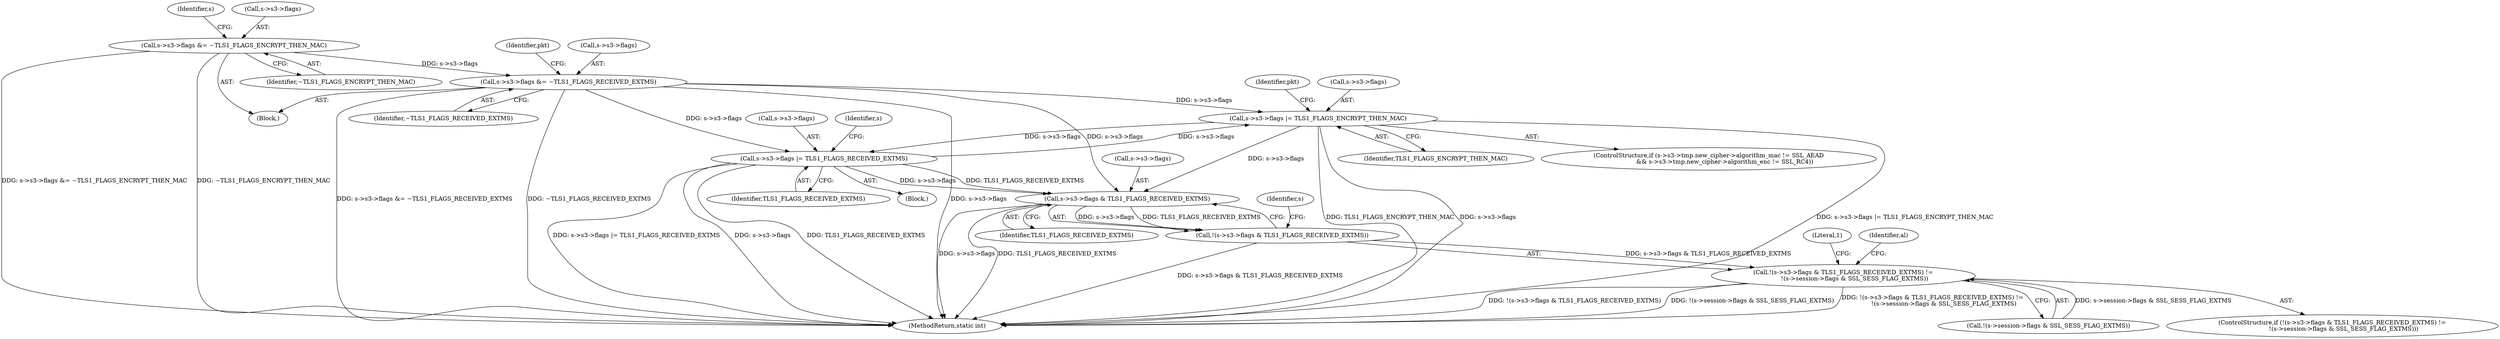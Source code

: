digraph "1_openssl_4ad93618d26a3ea23d36ad5498ff4f59eff3a4d2_8@del" {
"1000845" [label="(Call,s->s3->flags |= TLS1_FLAGS_ENCRYPT_THEN_MAC)"];
"1000171" [label="(Call,s->s3->flags &= ~TLS1_FLAGS_RECEIVED_EXTMS)"];
"1000164" [label="(Call,s->s3->flags &= ~TLS1_FLAGS_ENCRYPT_THEN_MAC)"];
"1000858" [label="(Call,s->s3->flags |= TLS1_FLAGS_RECEIVED_EXTMS)"];
"1000845" [label="(Call,s->s3->flags |= TLS1_FLAGS_ENCRYPT_THEN_MAC)"];
"1000994" [label="(Call,s->s3->flags & TLS1_FLAGS_RECEIVED_EXTMS)"];
"1000993" [label="(Call,!(s->s3->flags & TLS1_FLAGS_RECEIVED_EXTMS))"];
"1000992" [label="(Call,!(s->s3->flags & TLS1_FLAGS_RECEIVED_EXTMS) !=\n            !(s->session->flags & SSL_SESS_FLAG_EXTMS))"];
"1000859" [label="(Call,s->s3->flags)"];
"1000992" [label="(Call,!(s->s3->flags & TLS1_FLAGS_RECEIVED_EXTMS) !=\n            !(s->session->flags & SSL_SESS_FLAG_EXTMS))"];
"1000857" [label="(Block,)"];
"1001001" [label="(Call,!(s->session->flags & SSL_SESS_FLAG_EXTMS))"];
"1000868" [label="(Identifier,s)"];
"1000993" [label="(Call,!(s->s3->flags & TLS1_FLAGS_RECEIVED_EXTMS))"];
"1000170" [label="(Identifier,~TLS1_FLAGS_ENCRYPT_THEN_MAC)"];
"1000172" [label="(Call,s->s3->flags)"];
"1001021" [label="(MethodReturn,static int)"];
"1001000" [label="(Identifier,TLS1_FLAGS_RECEIVED_EXTMS)"];
"1000119" [label="(Block,)"];
"1000181" [label="(Identifier,pkt)"];
"1000864" [label="(Identifier,TLS1_FLAGS_RECEIVED_EXTMS)"];
"1000171" [label="(Call,s->s3->flags &= ~TLS1_FLAGS_RECEIVED_EXTMS)"];
"1000164" [label="(Call,s->s3->flags &= ~TLS1_FLAGS_ENCRYPT_THEN_MAC)"];
"1000991" [label="(ControlStructure,if (!(s->s3->flags & TLS1_FLAGS_RECEIVED_EXTMS) !=\n            !(s->session->flags & SSL_SESS_FLAG_EXTMS)))"];
"1000858" [label="(Call,s->s3->flags |= TLS1_FLAGS_RECEIVED_EXTMS)"];
"1000995" [label="(Call,s->s3->flags)"];
"1001020" [label="(Literal,1)"];
"1000851" [label="(Identifier,TLS1_FLAGS_ENCRYPT_THEN_MAC)"];
"1000994" [label="(Call,s->s3->flags & TLS1_FLAGS_RECEIVED_EXTMS)"];
"1000177" [label="(Identifier,~TLS1_FLAGS_RECEIVED_EXTMS)"];
"1000821" [label="(ControlStructure,if (s->s3->tmp.new_cipher->algorithm_mac != SSL_AEAD\n                 && s->s3->tmp.new_cipher->algorithm_enc != SSL_RC4))"];
"1001005" [label="(Identifier,s)"];
"1000846" [label="(Call,s->s3->flags)"];
"1000174" [label="(Identifier,s)"];
"1000165" [label="(Call,s->s3->flags)"];
"1000211" [label="(Identifier,pkt)"];
"1001012" [label="(Identifier,al)"];
"1000845" [label="(Call,s->s3->flags |= TLS1_FLAGS_ENCRYPT_THEN_MAC)"];
"1000845" -> "1000821"  [label="AST: "];
"1000845" -> "1000851"  [label="CFG: "];
"1000846" -> "1000845"  [label="AST: "];
"1000851" -> "1000845"  [label="AST: "];
"1000211" -> "1000845"  [label="CFG: "];
"1000845" -> "1001021"  [label="DDG: TLS1_FLAGS_ENCRYPT_THEN_MAC"];
"1000845" -> "1001021"  [label="DDG: s->s3->flags"];
"1000845" -> "1001021"  [label="DDG: s->s3->flags |= TLS1_FLAGS_ENCRYPT_THEN_MAC"];
"1000171" -> "1000845"  [label="DDG: s->s3->flags"];
"1000858" -> "1000845"  [label="DDG: s->s3->flags"];
"1000845" -> "1000858"  [label="DDG: s->s3->flags"];
"1000845" -> "1000994"  [label="DDG: s->s3->flags"];
"1000171" -> "1000119"  [label="AST: "];
"1000171" -> "1000177"  [label="CFG: "];
"1000172" -> "1000171"  [label="AST: "];
"1000177" -> "1000171"  [label="AST: "];
"1000181" -> "1000171"  [label="CFG: "];
"1000171" -> "1001021"  [label="DDG: s->s3->flags"];
"1000171" -> "1001021"  [label="DDG: s->s3->flags &= ~TLS1_FLAGS_RECEIVED_EXTMS"];
"1000171" -> "1001021"  [label="DDG: ~TLS1_FLAGS_RECEIVED_EXTMS"];
"1000164" -> "1000171"  [label="DDG: s->s3->flags"];
"1000171" -> "1000858"  [label="DDG: s->s3->flags"];
"1000171" -> "1000994"  [label="DDG: s->s3->flags"];
"1000164" -> "1000119"  [label="AST: "];
"1000164" -> "1000170"  [label="CFG: "];
"1000165" -> "1000164"  [label="AST: "];
"1000170" -> "1000164"  [label="AST: "];
"1000174" -> "1000164"  [label="CFG: "];
"1000164" -> "1001021"  [label="DDG: s->s3->flags &= ~TLS1_FLAGS_ENCRYPT_THEN_MAC"];
"1000164" -> "1001021"  [label="DDG: ~TLS1_FLAGS_ENCRYPT_THEN_MAC"];
"1000858" -> "1000857"  [label="AST: "];
"1000858" -> "1000864"  [label="CFG: "];
"1000859" -> "1000858"  [label="AST: "];
"1000864" -> "1000858"  [label="AST: "];
"1000868" -> "1000858"  [label="CFG: "];
"1000858" -> "1001021"  [label="DDG: s->s3->flags |= TLS1_FLAGS_RECEIVED_EXTMS"];
"1000858" -> "1001021"  [label="DDG: s->s3->flags"];
"1000858" -> "1001021"  [label="DDG: TLS1_FLAGS_RECEIVED_EXTMS"];
"1000858" -> "1000994"  [label="DDG: s->s3->flags"];
"1000858" -> "1000994"  [label="DDG: TLS1_FLAGS_RECEIVED_EXTMS"];
"1000994" -> "1000993"  [label="AST: "];
"1000994" -> "1001000"  [label="CFG: "];
"1000995" -> "1000994"  [label="AST: "];
"1001000" -> "1000994"  [label="AST: "];
"1000993" -> "1000994"  [label="CFG: "];
"1000994" -> "1001021"  [label="DDG: s->s3->flags"];
"1000994" -> "1001021"  [label="DDG: TLS1_FLAGS_RECEIVED_EXTMS"];
"1000994" -> "1000993"  [label="DDG: s->s3->flags"];
"1000994" -> "1000993"  [label="DDG: TLS1_FLAGS_RECEIVED_EXTMS"];
"1000993" -> "1000992"  [label="AST: "];
"1001005" -> "1000993"  [label="CFG: "];
"1000993" -> "1001021"  [label="DDG: s->s3->flags & TLS1_FLAGS_RECEIVED_EXTMS"];
"1000993" -> "1000992"  [label="DDG: s->s3->flags & TLS1_FLAGS_RECEIVED_EXTMS"];
"1000992" -> "1000991"  [label="AST: "];
"1000992" -> "1001001"  [label="CFG: "];
"1001001" -> "1000992"  [label="AST: "];
"1001012" -> "1000992"  [label="CFG: "];
"1001020" -> "1000992"  [label="CFG: "];
"1000992" -> "1001021"  [label="DDG: !(s->s3->flags & TLS1_FLAGS_RECEIVED_EXTMS)"];
"1000992" -> "1001021"  [label="DDG: !(s->session->flags & SSL_SESS_FLAG_EXTMS)"];
"1000992" -> "1001021"  [label="DDG: !(s->s3->flags & TLS1_FLAGS_RECEIVED_EXTMS) !=\n            !(s->session->flags & SSL_SESS_FLAG_EXTMS)"];
"1001001" -> "1000992"  [label="DDG: s->session->flags & SSL_SESS_FLAG_EXTMS"];
}
